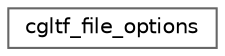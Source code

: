 digraph "Graphical Class Hierarchy"
{
 // LATEX_PDF_SIZE
  bgcolor="transparent";
  edge [fontname=Helvetica,fontsize=10,labelfontname=Helvetica,labelfontsize=10];
  node [fontname=Helvetica,fontsize=10,shape=box,height=0.2,width=0.4];
  rankdir="LR";
  Node0 [id="Node000000",label="cgltf_file_options",height=0.2,width=0.4,color="grey40", fillcolor="white", style="filled",URL="$structcgltf__file__options.html",tooltip=" "];
}
